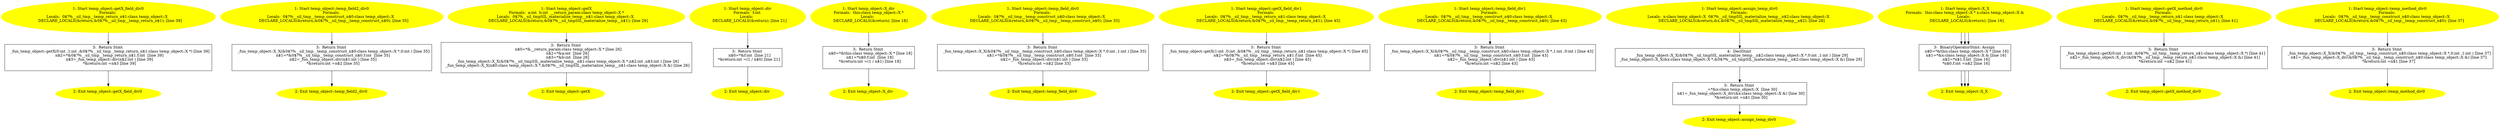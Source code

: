 /* @generated */
digraph iCFG {
"temp_object::getX_field_div03" [label="3:  Return Stmt \n   _fun_temp_object::getX(0:int ,1:int ,&0$?%__sil_tmp__temp_return_n$1:class temp_object::X *) [line 39]\n  n$2=*&0$?%__sil_tmp__temp_return_n$1.f:int  [line 39]\n  n$3=_fun_temp_object::div(n$2:int ) [line 39]\n  *&return:int =n$3 [line 39]\n " shape="box"]
	

	 "temp_object::getX_field_div03" -> "temp_object::getX_field_div02" ;
"temp_object::getX_field_div02" [label="2: Exit temp_object::getX_field_div0 \n  " color=yellow style=filled]
	

"temp_object::getX_field_div01" [label="1: Start temp_object::getX_field_div0\nFormals: \nLocals:  0$?%__sil_tmp__temp_return_n$1:class temp_object::X  \n   DECLARE_LOCALS(&return,&0$?%__sil_tmp__temp_return_n$1); [line 39]\n " color=yellow style=filled]
	

	 "temp_object::getX_field_div01" -> "temp_object::getX_field_div03" ;
"temp_object::temp_field2_div03" [label="3:  Return Stmt \n   _fun_temp_object::X_X(&0$?%__sil_tmp__temp_construct_n$0:class temp_object::X *,0:int ) [line 35]\n  n$1=*&0$?%__sil_tmp__temp_construct_n$0.f:int  [line 35]\n  n$2=_fun_temp_object::div(n$1:int ) [line 35]\n  *&return:int =n$2 [line 35]\n " shape="box"]
	

	 "temp_object::temp_field2_div03" -> "temp_object::temp_field2_div02" ;
"temp_object::temp_field2_div02" [label="2: Exit temp_object::temp_field2_div0 \n  " color=yellow style=filled]
	

"temp_object::temp_field2_div01" [label="1: Start temp_object::temp_field2_div0\nFormals: \nLocals:  0$?%__sil_tmp__temp_construct_n$0:class temp_object::X  \n   DECLARE_LOCALS(&return,&0$?%__sil_tmp__temp_construct_n$0); [line 35]\n " color=yellow style=filled]
	

	 "temp_object::temp_field2_div01" -> "temp_object::temp_field2_div03" ;
"temp_object::getX3" [label="3:  Return Stmt \n   n$0=*&__return_param:class temp_object::X * [line 26]\n  n$2=*&a:int  [line 26]\n  n$3=*&b:int  [line 26]\n  _fun_temp_object::X_X(&0$?%__sil_tmpSIL_materialize_temp__n$1:class temp_object::X *,n$2:int ,n$3:int ) [line 26]\n  _fun_temp_object::X_X(n$0:class temp_object::X *,&0$?%__sil_tmpSIL_materialize_temp__n$1:class temp_object::X &) [line 26]\n " shape="box"]
	

	 "temp_object::getX3" -> "temp_object::getX2" ;
"temp_object::getX2" [label="2: Exit temp_object::getX \n  " color=yellow style=filled]
	

"temp_object::getX1" [label="1: Start temp_object::getX\nFormals:  a:int  b:int  __return_param:class temp_object::X *\nLocals:  0$?%__sil_tmpSIL_materialize_temp__n$1:class temp_object::X  \n   DECLARE_LOCALS(&return,&0$?%__sil_tmpSIL_materialize_temp__n$1); [line 26]\n " color=yellow style=filled]
	

	 "temp_object::getX1" -> "temp_object::getX3" ;
"temp_object::div3" [label="3:  Return Stmt \n   n$0=*&f:int  [line 21]\n  *&return:int =(1 / n$0) [line 21]\n " shape="box"]
	

	 "temp_object::div3" -> "temp_object::div2" ;
"temp_object::div2" [label="2: Exit temp_object::div \n  " color=yellow style=filled]
	

"temp_object::div1" [label="1: Start temp_object::div\nFormals:  f:int \nLocals:  \n   DECLARE_LOCALS(&return); [line 21]\n " color=yellow style=filled]
	

	 "temp_object::div1" -> "temp_object::div3" ;
"temp_object::X_div3" [label="3:  Return Stmt \n   n$0=*&this:class temp_object::X * [line 18]\n  n$1=*n$0.f:int  [line 18]\n  *&return:int =(1 / n$1) [line 18]\n " shape="box"]
	

	 "temp_object::X_div3" -> "temp_object::X_div2" ;
"temp_object::X_div2" [label="2: Exit temp_object::X_div \n  " color=yellow style=filled]
	

"temp_object::X_div1" [label="1: Start temp_object::X_div\nFormals:  this:class temp_object::X *\nLocals:  \n   DECLARE_LOCALS(&return); [line 18]\n " color=yellow style=filled]
	

	 "temp_object::X_div1" -> "temp_object::X_div3" ;
"temp_object::temp_field_div03" [label="3:  Return Stmt \n   _fun_temp_object::X_X(&0$?%__sil_tmp__temp_construct_n$0:class temp_object::X *,0:int ,1:int ) [line 33]\n  n$1=*&0$?%__sil_tmp__temp_construct_n$0.f:int  [line 33]\n  n$2=_fun_temp_object::div(n$1:int ) [line 33]\n  *&return:int =n$2 [line 33]\n " shape="box"]
	

	 "temp_object::temp_field_div03" -> "temp_object::temp_field_div02" ;
"temp_object::temp_field_div02" [label="2: Exit temp_object::temp_field_div0 \n  " color=yellow style=filled]
	

"temp_object::temp_field_div01" [label="1: Start temp_object::temp_field_div0\nFormals: \nLocals:  0$?%__sil_tmp__temp_construct_n$0:class temp_object::X  \n   DECLARE_LOCALS(&return,&0$?%__sil_tmp__temp_construct_n$0); [line 33]\n " color=yellow style=filled]
	

	 "temp_object::temp_field_div01" -> "temp_object::temp_field_div03" ;
"temp_object::getX_field_div13" [label="3:  Return Stmt \n   _fun_temp_object::getX(1:int ,0:int ,&0$?%__sil_tmp__temp_return_n$1:class temp_object::X *) [line 45]\n  n$2=*&0$?%__sil_tmp__temp_return_n$1.f:int  [line 45]\n  n$3=_fun_temp_object::div(n$2:int ) [line 45]\n  *&return:int =n$3 [line 45]\n " shape="box"]
	

	 "temp_object::getX_field_div13" -> "temp_object::getX_field_div12" ;
"temp_object::getX_field_div12" [label="2: Exit temp_object::getX_field_div1 \n  " color=yellow style=filled]
	

"temp_object::getX_field_div11" [label="1: Start temp_object::getX_field_div1\nFormals: \nLocals:  0$?%__sil_tmp__temp_return_n$1:class temp_object::X  \n   DECLARE_LOCALS(&return,&0$?%__sil_tmp__temp_return_n$1); [line 45]\n " color=yellow style=filled]
	

	 "temp_object::getX_field_div11" -> "temp_object::getX_field_div13" ;
"temp_object::temp_field_div13" [label="3:  Return Stmt \n   _fun_temp_object::X_X(&0$?%__sil_tmp__temp_construct_n$0:class temp_object::X *,1:int ,0:int ) [line 43]\n  n$1=*&0$?%__sil_tmp__temp_construct_n$0.f:int  [line 43]\n  n$2=_fun_temp_object::div(n$1:int ) [line 43]\n  *&return:int =n$2 [line 43]\n " shape="box"]
	

	 "temp_object::temp_field_div13" -> "temp_object::temp_field_div12" ;
"temp_object::temp_field_div12" [label="2: Exit temp_object::temp_field_div1 \n  " color=yellow style=filled]
	

"temp_object::temp_field_div11" [label="1: Start temp_object::temp_field_div1\nFormals: \nLocals:  0$?%__sil_tmp__temp_construct_n$0:class temp_object::X  \n   DECLARE_LOCALS(&return,&0$?%__sil_tmp__temp_construct_n$0); [line 43]\n " color=yellow style=filled]
	

	 "temp_object::temp_field_div11" -> "temp_object::temp_field_div13" ;
"temp_object::assign_temp_div04" [label="4:  DeclStmt \n   _fun_temp_object::X_X(&0$?%__sil_tmpSIL_materialize_temp__n$2:class temp_object::X *,0:int ,1:int ) [line 29]\n  _fun_temp_object::X_X(&x:class temp_object::X *,&0$?%__sil_tmpSIL_materialize_temp__n$2:class temp_object::X &) [line 29]\n " shape="box"]
	

	 "temp_object::assign_temp_div04" -> "temp_object::assign_temp_div03" ;
"temp_object::assign_temp_div03" [label="3:  Return Stmt \n   _=*&x:class temp_object::X  [line 30]\n  n$1=_fun_temp_object::X_div(&x:class temp_object::X &) [line 30]\n  *&return:int =n$1 [line 30]\n " shape="box"]
	

	 "temp_object::assign_temp_div03" -> "temp_object::assign_temp_div02" ;
"temp_object::assign_temp_div02" [label="2: Exit temp_object::assign_temp_div0 \n  " color=yellow style=filled]
	

"temp_object::assign_temp_div01" [label="1: Start temp_object::assign_temp_div0\nFormals: \nLocals:  x:class temp_object::X  0$?%__sil_tmpSIL_materialize_temp__n$2:class temp_object::X  \n   DECLARE_LOCALS(&return,&x,&0$?%__sil_tmpSIL_materialize_temp__n$2); [line 28]\n " color=yellow style=filled]
	

	 "temp_object::assign_temp_div01" -> "temp_object::assign_temp_div04" ;
"temp_object::X_X3" [label="3:  BinaryOperatorStmt: Assign \n   n$0=*&this:class temp_object::X * [line 14]\n  n$1=*&a:int  [line 14]\n  *n$0.f:int =n$1 [line 14]\n " shape="box"]
	

	 "temp_object::X_X3" -> "temp_object::X_X2" ;
"temp_object::X_X2" [label="2: Exit temp_object::X_X \n  " color=yellow style=filled]
	

"temp_object::X_X1" [label="1: Start temp_object::X_X\nFormals:  this:class temp_object::X * a:int  b:int \nLocals:  \n   DECLARE_LOCALS(&return); [line 14]\n " color=yellow style=filled]
	

	 "temp_object::X_X1" -> "temp_object::X_X3" ;
"temp_object::X_X3" [label="3:  BinaryOperatorStmt: Assign \n   n$0=*&this:class temp_object::X * [line 13]\n  n$1=*&a:int  [line 13]\n  *n$0.f:int =n$1 [line 13]\n " shape="box"]
	

	 "temp_object::X_X3" -> "temp_object::X_X2" ;
"temp_object::X_X2" [label="2: Exit temp_object::X_X \n  " color=yellow style=filled]
	

"temp_object::X_X1" [label="1: Start temp_object::X_X\nFormals:  this:class temp_object::X * a:int \nLocals:  \n   DECLARE_LOCALS(&return); [line 13]\n " color=yellow style=filled]
	

	 "temp_object::X_X1" -> "temp_object::X_X3" ;
"temp_object::X_X3" [label="3:  BinaryOperatorStmt: Assign \n   n$0=*&this:class temp_object::X * [line 16]\n  n$1=*&x:class temp_object::X & [line 16]\n  n$2=*n$1.f:int  [line 16]\n  *n$0.f:int =n$2 [line 16]\n " shape="box"]
	

	 "temp_object::X_X3" -> "temp_object::X_X2" ;
"temp_object::X_X2" [label="2: Exit temp_object::X_X \n  " color=yellow style=filled]
	

"temp_object::X_X1" [label="1: Start temp_object::X_X\nFormals:  this:class temp_object::X * x:class temp_object::X &\nLocals:  \n   DECLARE_LOCALS(&return); [line 16]\n " color=yellow style=filled]
	

	 "temp_object::X_X1" -> "temp_object::X_X3" ;
"temp_object::getX_method_div03" [label="3:  Return Stmt \n   _fun_temp_object::getX(0:int ,1:int ,&0$?%__sil_tmp__temp_return_n$1:class temp_object::X *) [line 41]\n  n$2=_fun_temp_object::X_div(&0$?%__sil_tmp__temp_return_n$1:class temp_object::X &) [line 41]\n  *&return:int =n$2 [line 41]\n " shape="box"]
	

	 "temp_object::getX_method_div03" -> "temp_object::getX_method_div02" ;
"temp_object::getX_method_div02" [label="2: Exit temp_object::getX_method_div0 \n  " color=yellow style=filled]
	

"temp_object::getX_method_div01" [label="1: Start temp_object::getX_method_div0\nFormals: \nLocals:  0$?%__sil_tmp__temp_return_n$1:class temp_object::X  \n   DECLARE_LOCALS(&return,&0$?%__sil_tmp__temp_return_n$1); [line 41]\n " color=yellow style=filled]
	

	 "temp_object::getX_method_div01" -> "temp_object::getX_method_div03" ;
"temp_object::temp_method_div03" [label="3:  Return Stmt \n   _fun_temp_object::X_X(&0$?%__sil_tmp__temp_construct_n$0:class temp_object::X *,0:int ,1:int ) [line 37]\n  n$1=_fun_temp_object::X_div(&0$?%__sil_tmp__temp_construct_n$0:class temp_object::X &) [line 37]\n  *&return:int =n$1 [line 37]\n " shape="box"]
	

	 "temp_object::temp_method_div03" -> "temp_object::temp_method_div02" ;
"temp_object::temp_method_div02" [label="2: Exit temp_object::temp_method_div0 \n  " color=yellow style=filled]
	

"temp_object::temp_method_div01" [label="1: Start temp_object::temp_method_div0\nFormals: \nLocals:  0$?%__sil_tmp__temp_construct_n$0:class temp_object::X  \n   DECLARE_LOCALS(&return,&0$?%__sil_tmp__temp_construct_n$0); [line 37]\n " color=yellow style=filled]
	

	 "temp_object::temp_method_div01" -> "temp_object::temp_method_div03" ;
}
